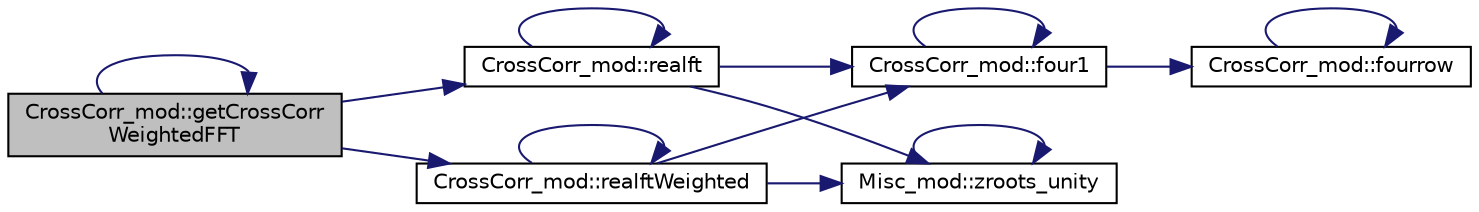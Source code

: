 digraph "CrossCorr_mod::getCrossCorrWeightedFFT"
{
 // LATEX_PDF_SIZE
  edge [fontname="Helvetica",fontsize="10",labelfontname="Helvetica",labelfontsize="10"];
  node [fontname="Helvetica",fontsize="10",shape=record];
  rankdir="LR";
  Node1 [label="CrossCorr_mod::getCrossCorr\lWeightedFFT",height=0.2,width=0.4,color="black", fillcolor="grey75", style="filled", fontcolor="black",tooltip="Return the cross-correlation of the two input weighted compact data vectors, (including any user-supp..."];
  Node1 -> Node1 [color="midnightblue",fontsize="10",style="solid",fontname="Helvetica"];
  Node1 -> Node2 [color="midnightblue",fontsize="10",style="solid",fontname="Helvetica"];
  Node2 [label="CrossCorr_mod::realft",height=0.2,width=0.4,color="black", fillcolor="white", style="filled",URL="$namespaceCrossCorr__mod.html#aa17b9dfa7fb9c09a2942ee4d2e50e30c",tooltip=" "];
  Node2 -> Node3 [color="midnightblue",fontsize="10",style="solid",fontname="Helvetica"];
  Node3 [label="CrossCorr_mod::four1",height=0.2,width=0.4,color="black", fillcolor="white", style="filled",URL="$namespaceCrossCorr__mod.html#a23ced55aaf636ca29f41c5de2c0c6b2e",tooltip=" "];
  Node3 -> Node3 [color="midnightblue",fontsize="10",style="solid",fontname="Helvetica"];
  Node3 -> Node4 [color="midnightblue",fontsize="10",style="solid",fontname="Helvetica"];
  Node4 [label="CrossCorr_mod::fourrow",height=0.2,width=0.4,color="black", fillcolor="white", style="filled",URL="$namespaceCrossCorr__mod.html#a7c559228d666b2c30a59769694cdda09",tooltip=" "];
  Node4 -> Node4 [color="midnightblue",fontsize="10",style="solid",fontname="Helvetica"];
  Node2 -> Node2 [color="midnightblue",fontsize="10",style="solid",fontname="Helvetica"];
  Node2 -> Node5 [color="midnightblue",fontsize="10",style="solid",fontname="Helvetica"];
  Node5 [label="Misc_mod::zroots_unity",height=0.2,width=0.4,color="black", fillcolor="white", style="filled",URL="$namespaceMisc__mod.html#a5f16643663d2e5846009cf7a4178d031",tooltip="Return nn consecutive powers of the nth root of unity."];
  Node5 -> Node5 [color="midnightblue",fontsize="10",style="solid",fontname="Helvetica"];
  Node1 -> Node6 [color="midnightblue",fontsize="10",style="solid",fontname="Helvetica"];
  Node6 [label="CrossCorr_mod::realftWeighted",height=0.2,width=0.4,color="black", fillcolor="white", style="filled",URL="$namespaceCrossCorr__mod.html#afab477909a5b9d455cfb3f02084e40b2",tooltip=" "];
  Node6 -> Node3 [color="midnightblue",fontsize="10",style="solid",fontname="Helvetica"];
  Node6 -> Node6 [color="midnightblue",fontsize="10",style="solid",fontname="Helvetica"];
  Node6 -> Node5 [color="midnightblue",fontsize="10",style="solid",fontname="Helvetica"];
}

